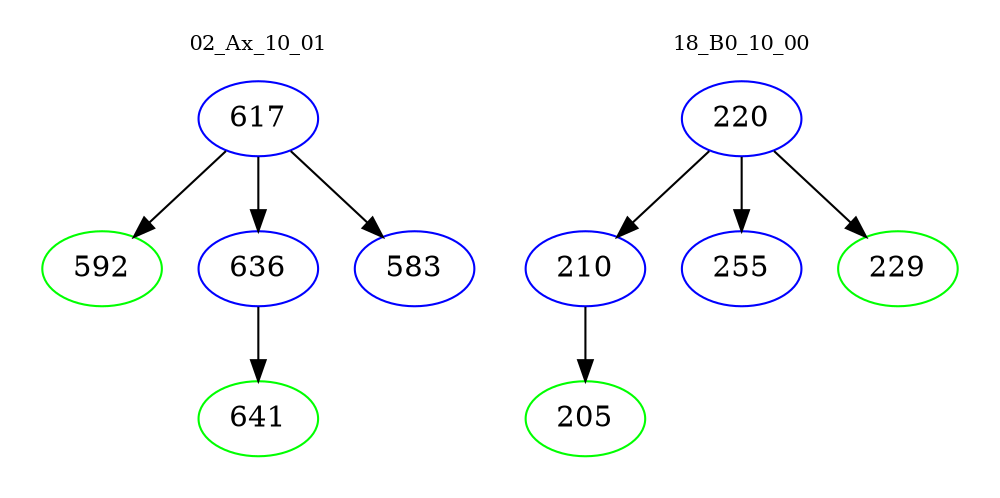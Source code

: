 digraph{
subgraph cluster_0 {
color = white
label = "02_Ax_10_01";
fontsize=10;
T0_617 [label="617", color="blue"]
T0_617 -> T0_592 [color="black"]
T0_592 [label="592", color="green"]
T0_617 -> T0_636 [color="black"]
T0_636 [label="636", color="blue"]
T0_636 -> T0_641 [color="black"]
T0_641 [label="641", color="green"]
T0_617 -> T0_583 [color="black"]
T0_583 [label="583", color="blue"]
}
subgraph cluster_1 {
color = white
label = "18_B0_10_00";
fontsize=10;
T1_220 [label="220", color="blue"]
T1_220 -> T1_210 [color="black"]
T1_210 [label="210", color="blue"]
T1_210 -> T1_205 [color="black"]
T1_205 [label="205", color="green"]
T1_220 -> T1_255 [color="black"]
T1_255 [label="255", color="blue"]
T1_220 -> T1_229 [color="black"]
T1_229 [label="229", color="green"]
}
}
